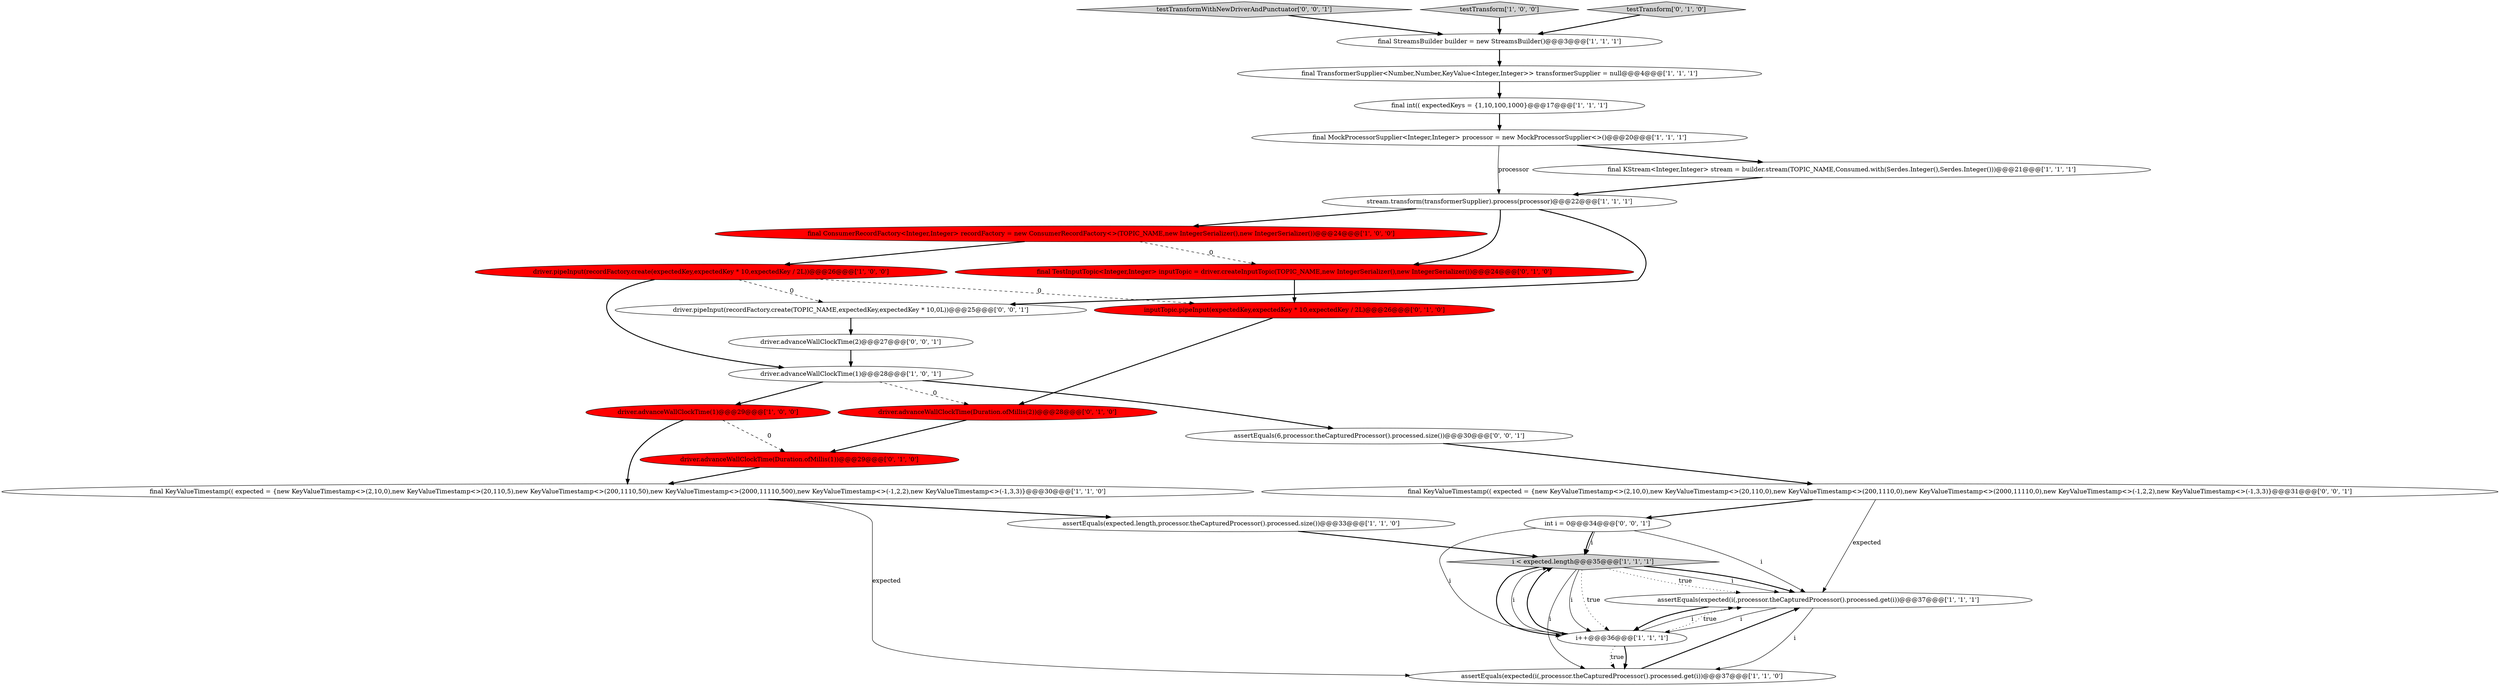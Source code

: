 digraph {
25 [style = filled, label = "driver.advanceWallClockTime(2)@@@27@@@['0', '0', '1']", fillcolor = white, shape = ellipse image = "AAA0AAABBB3BBB"];
7 [style = filled, label = "final TransformerSupplier<Number,Number,KeyValue<Integer,Integer>> transformerSupplier = null@@@4@@@['1', '1', '1']", fillcolor = white, shape = ellipse image = "AAA0AAABBB1BBB"];
11 [style = filled, label = "driver.advanceWallClockTime(1)@@@29@@@['1', '0', '0']", fillcolor = red, shape = ellipse image = "AAA1AAABBB1BBB"];
4 [style = filled, label = "final KeyValueTimestamp(( expected = {new KeyValueTimestamp<>(2,10,0),new KeyValueTimestamp<>(20,110,5),new KeyValueTimestamp<>(200,1110,50),new KeyValueTimestamp<>(2000,11110,500),new KeyValueTimestamp<>(-1,2,2),new KeyValueTimestamp<>(-1,3,3)}@@@30@@@['1', '1', '0']", fillcolor = white, shape = ellipse image = "AAA0AAABBB1BBB"];
1 [style = filled, label = "i < expected.length@@@35@@@['1', '1', '1']", fillcolor = lightgray, shape = diamond image = "AAA0AAABBB1BBB"];
26 [style = filled, label = "final KeyValueTimestamp(( expected = {new KeyValueTimestamp<>(2,10,0),new KeyValueTimestamp<>(20,110,0),new KeyValueTimestamp<>(200,1110,0),new KeyValueTimestamp<>(2000,11110,0),new KeyValueTimestamp<>(-1,2,2),new KeyValueTimestamp<>(-1,3,3)}@@@31@@@['0', '0', '1']", fillcolor = white, shape = ellipse image = "AAA0AAABBB3BBB"];
22 [style = filled, label = "driver.pipeInput(recordFactory.create(TOPIC_NAME,expectedKey,expectedKey * 10,0L))@@@25@@@['0', '0', '1']", fillcolor = white, shape = ellipse image = "AAA0AAABBB3BBB"];
20 [style = filled, label = "driver.advanceWallClockTime(Duration.ofMillis(1))@@@29@@@['0', '1', '0']", fillcolor = red, shape = ellipse image = "AAA1AAABBB2BBB"];
16 [style = filled, label = "stream.transform(transformerSupplier).process(processor)@@@22@@@['1', '1', '1']", fillcolor = white, shape = ellipse image = "AAA0AAABBB1BBB"];
2 [style = filled, label = "assertEquals(expected(i(,processor.theCapturedProcessor().processed.get(i))@@@37@@@['1', '1', '1']", fillcolor = white, shape = ellipse image = "AAA0AAABBB1BBB"];
10 [style = filled, label = "final StreamsBuilder builder = new StreamsBuilder()@@@3@@@['1', '1', '1']", fillcolor = white, shape = ellipse image = "AAA0AAABBB1BBB"];
27 [style = filled, label = "testTransformWithNewDriverAndPunctuator['0', '0', '1']", fillcolor = lightgray, shape = diamond image = "AAA0AAABBB3BBB"];
21 [style = filled, label = "inputTopic.pipeInput(expectedKey,expectedKey * 10,expectedKey / 2L)@@@26@@@['0', '1', '0']", fillcolor = red, shape = ellipse image = "AAA1AAABBB2BBB"];
6 [style = filled, label = "driver.advanceWallClockTime(1)@@@28@@@['1', '0', '1']", fillcolor = white, shape = ellipse image = "AAA0AAABBB1BBB"];
5 [style = filled, label = "assertEquals(expected.length,processor.theCapturedProcessor().processed.size())@@@33@@@['1', '1', '0']", fillcolor = white, shape = ellipse image = "AAA0AAABBB1BBB"];
13 [style = filled, label = "final KStream<Integer,Integer> stream = builder.stream(TOPIC_NAME,Consumed.with(Serdes.Integer(),Serdes.Integer()))@@@21@@@['1', '1', '1']", fillcolor = white, shape = ellipse image = "AAA0AAABBB1BBB"];
9 [style = filled, label = "i++@@@36@@@['1', '1', '1']", fillcolor = white, shape = ellipse image = "AAA0AAABBB1BBB"];
19 [style = filled, label = "final TestInputTopic<Integer,Integer> inputTopic = driver.createInputTopic(TOPIC_NAME,new IntegerSerializer(),new IntegerSerializer())@@@24@@@['0', '1', '0']", fillcolor = red, shape = ellipse image = "AAA1AAABBB2BBB"];
24 [style = filled, label = "int i = 0@@@34@@@['0', '0', '1']", fillcolor = white, shape = ellipse image = "AAA0AAABBB3BBB"];
0 [style = filled, label = "testTransform['1', '0', '0']", fillcolor = lightgray, shape = diamond image = "AAA0AAABBB1BBB"];
17 [style = filled, label = "testTransform['0', '1', '0']", fillcolor = lightgray, shape = diamond image = "AAA0AAABBB2BBB"];
3 [style = filled, label = "driver.pipeInput(recordFactory.create(expectedKey,expectedKey * 10,expectedKey / 2L))@@@26@@@['1', '0', '0']", fillcolor = red, shape = ellipse image = "AAA1AAABBB1BBB"];
12 [style = filled, label = "final int(( expectedKeys = {1,10,100,1000}@@@17@@@['1', '1', '1']", fillcolor = white, shape = ellipse image = "AAA0AAABBB1BBB"];
23 [style = filled, label = "assertEquals(6,processor.theCapturedProcessor().processed.size())@@@30@@@['0', '0', '1']", fillcolor = white, shape = ellipse image = "AAA0AAABBB3BBB"];
8 [style = filled, label = "assertEquals(expected(i(,processor.theCapturedProcessor().processed.get(i))@@@37@@@['1', '1', '0']", fillcolor = white, shape = ellipse image = "AAA0AAABBB1BBB"];
15 [style = filled, label = "final ConsumerRecordFactory<Integer,Integer> recordFactory = new ConsumerRecordFactory<>(TOPIC_NAME,new IntegerSerializer(),new IntegerSerializer())@@@24@@@['1', '0', '0']", fillcolor = red, shape = ellipse image = "AAA1AAABBB1BBB"];
14 [style = filled, label = "final MockProcessorSupplier<Integer,Integer> processor = new MockProcessorSupplier<>()@@@20@@@['1', '1', '1']", fillcolor = white, shape = ellipse image = "AAA0AAABBB1BBB"];
18 [style = filled, label = "driver.advanceWallClockTime(Duration.ofMillis(2))@@@28@@@['0', '1', '0']", fillcolor = red, shape = ellipse image = "AAA1AAABBB2BBB"];
17->10 [style = bold, label=""];
16->15 [style = bold, label=""];
22->25 [style = bold, label=""];
4->8 [style = solid, label="expected"];
2->9 [style = solid, label="i"];
11->20 [style = dashed, label="0"];
3->21 [style = dashed, label="0"];
7->12 [style = bold, label=""];
6->23 [style = bold, label=""];
1->9 [style = solid, label="i"];
26->2 [style = solid, label="expected"];
24->2 [style = solid, label="i"];
11->4 [style = bold, label=""];
23->26 [style = bold, label=""];
9->2 [style = solid, label="i"];
3->6 [style = bold, label=""];
1->8 [style = solid, label="i"];
3->22 [style = dashed, label="0"];
15->19 [style = dashed, label="0"];
2->9 [style = bold, label=""];
16->19 [style = bold, label=""];
15->3 [style = bold, label=""];
9->8 [style = bold, label=""];
16->22 [style = bold, label=""];
10->7 [style = bold, label=""];
25->6 [style = bold, label=""];
13->16 [style = bold, label=""];
21->18 [style = bold, label=""];
26->24 [style = bold, label=""];
1->9 [style = bold, label=""];
2->8 [style = solid, label="i"];
20->4 [style = bold, label=""];
6->18 [style = dashed, label="0"];
9->8 [style = dotted, label="true"];
9->1 [style = solid, label="i"];
5->1 [style = bold, label=""];
18->20 [style = bold, label=""];
24->1 [style = solid, label="i"];
0->10 [style = bold, label=""];
24->9 [style = solid, label="i"];
8->2 [style = bold, label=""];
9->2 [style = dotted, label="true"];
6->11 [style = bold, label=""];
27->10 [style = bold, label=""];
1->2 [style = solid, label="i"];
1->9 [style = dotted, label="true"];
12->14 [style = bold, label=""];
14->16 [style = solid, label="processor"];
1->2 [style = bold, label=""];
14->13 [style = bold, label=""];
24->1 [style = bold, label=""];
9->1 [style = bold, label=""];
1->2 [style = dotted, label="true"];
4->5 [style = bold, label=""];
19->21 [style = bold, label=""];
}
